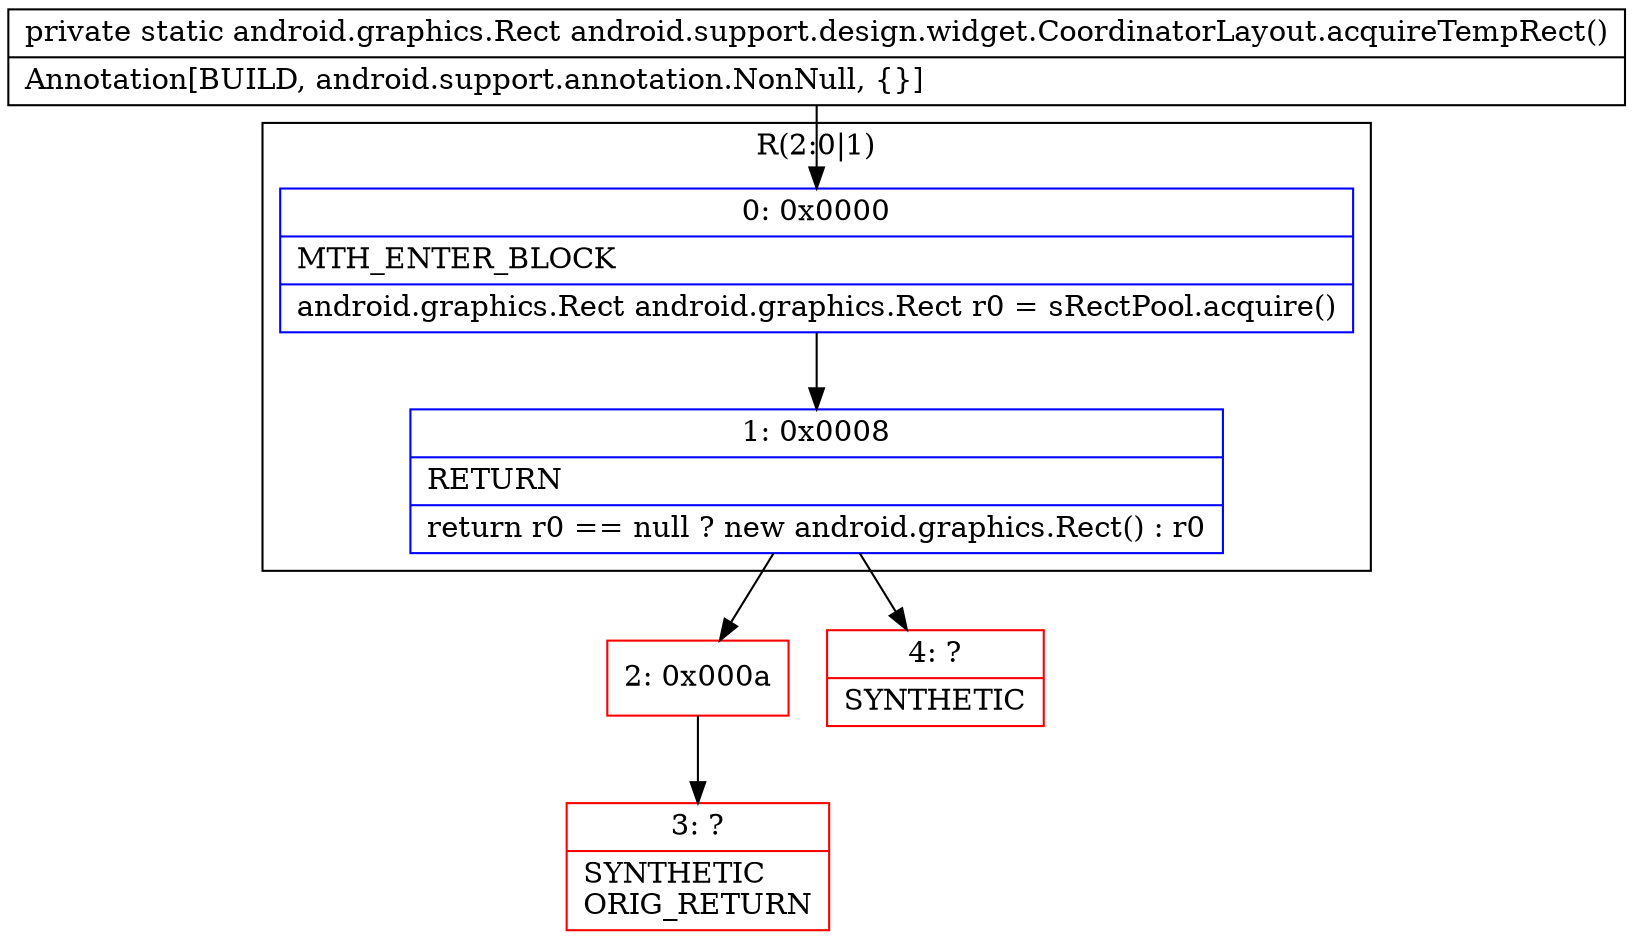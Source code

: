 digraph "CFG forandroid.support.design.widget.CoordinatorLayout.acquireTempRect()Landroid\/graphics\/Rect;" {
subgraph cluster_Region_382684719 {
label = "R(2:0|1)";
node [shape=record,color=blue];
Node_0 [shape=record,label="{0\:\ 0x0000|MTH_ENTER_BLOCK\l|android.graphics.Rect android.graphics.Rect r0 = sRectPool.acquire()\l}"];
Node_1 [shape=record,label="{1\:\ 0x0008|RETURN\l|return r0 == null ? new android.graphics.Rect() : r0\l}"];
}
Node_2 [shape=record,color=red,label="{2\:\ 0x000a}"];
Node_3 [shape=record,color=red,label="{3\:\ ?|SYNTHETIC\lORIG_RETURN\l}"];
Node_4 [shape=record,color=red,label="{4\:\ ?|SYNTHETIC\l}"];
MethodNode[shape=record,label="{private static android.graphics.Rect android.support.design.widget.CoordinatorLayout.acquireTempRect()  | Annotation[BUILD, android.support.annotation.NonNull, \{\}]\l}"];
MethodNode -> Node_0;
Node_0 -> Node_1;
Node_1 -> Node_2;
Node_1 -> Node_4;
Node_2 -> Node_3;
}

